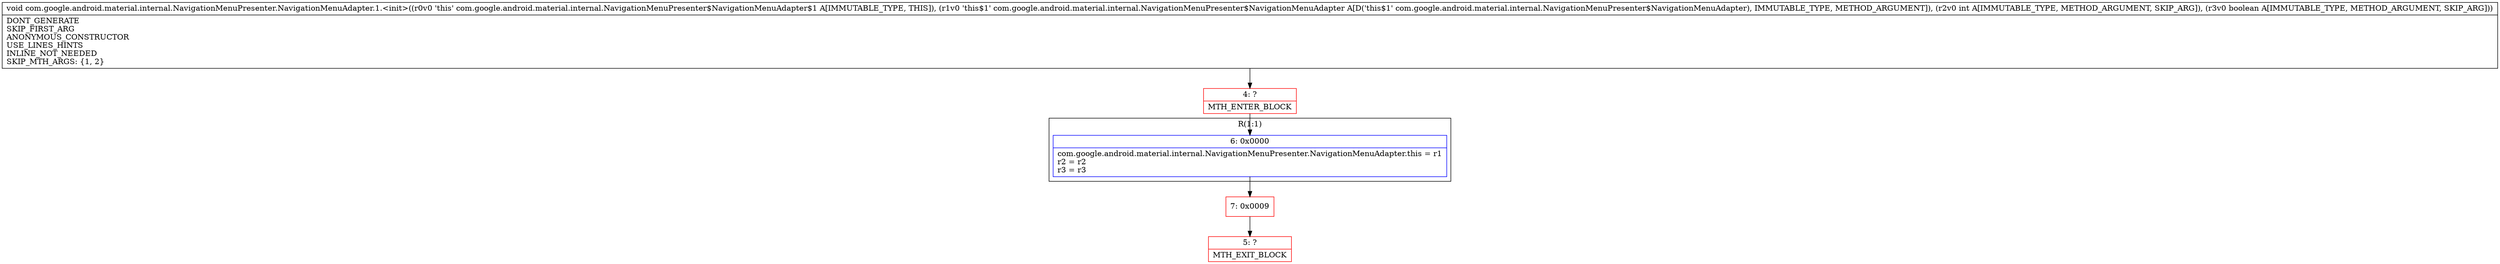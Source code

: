 digraph "CFG forcom.google.android.material.internal.NavigationMenuPresenter.NavigationMenuAdapter.1.\<init\>(Lcom\/google\/android\/material\/internal\/NavigationMenuPresenter$NavigationMenuAdapter;IZ)V" {
subgraph cluster_Region_2136730471 {
label = "R(1:1)";
node [shape=record,color=blue];
Node_6 [shape=record,label="{6\:\ 0x0000|com.google.android.material.internal.NavigationMenuPresenter.NavigationMenuAdapter.this = r1\lr2 = r2\lr3 = r3\l}"];
}
Node_4 [shape=record,color=red,label="{4\:\ ?|MTH_ENTER_BLOCK\l}"];
Node_7 [shape=record,color=red,label="{7\:\ 0x0009}"];
Node_5 [shape=record,color=red,label="{5\:\ ?|MTH_EXIT_BLOCK\l}"];
MethodNode[shape=record,label="{void com.google.android.material.internal.NavigationMenuPresenter.NavigationMenuAdapter.1.\<init\>((r0v0 'this' com.google.android.material.internal.NavigationMenuPresenter$NavigationMenuAdapter$1 A[IMMUTABLE_TYPE, THIS]), (r1v0 'this$1' com.google.android.material.internal.NavigationMenuPresenter$NavigationMenuAdapter A[D('this$1' com.google.android.material.internal.NavigationMenuPresenter$NavigationMenuAdapter), IMMUTABLE_TYPE, METHOD_ARGUMENT]), (r2v0 int A[IMMUTABLE_TYPE, METHOD_ARGUMENT, SKIP_ARG]), (r3v0 boolean A[IMMUTABLE_TYPE, METHOD_ARGUMENT, SKIP_ARG]))  | DONT_GENERATE\lSKIP_FIRST_ARG\lANONYMOUS_CONSTRUCTOR\lUSE_LINES_HINTS\lINLINE_NOT_NEEDED\lSKIP_MTH_ARGS: \{1, 2\}\l}"];
MethodNode -> Node_4;Node_6 -> Node_7;
Node_4 -> Node_6;
Node_7 -> Node_5;
}


